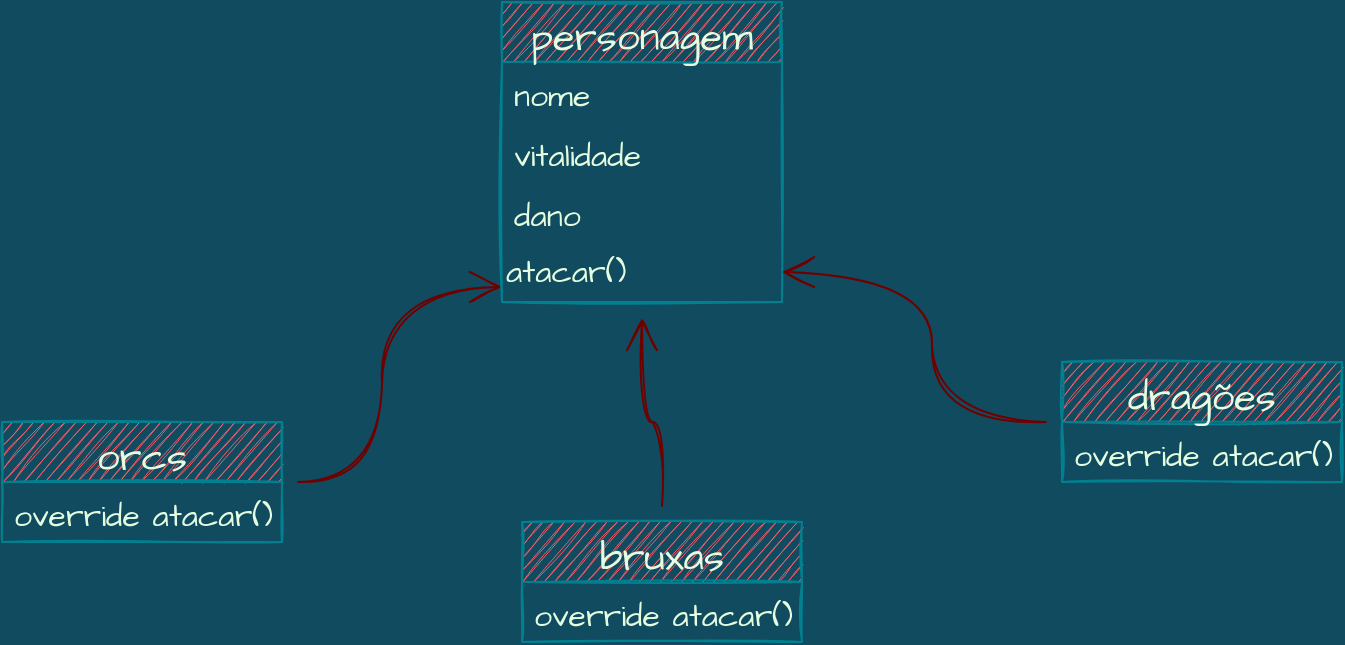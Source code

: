 <mxfile version="20.2.8" type="device"><diagram id="GRcz8OmOTno8LXHTJlXo" name="Page-1"><mxGraphModel dx="946" dy="574" grid="1" gridSize="10" guides="1" tooltips="1" connect="1" arrows="1" fold="1" page="1" pageScale="1" pageWidth="1654" pageHeight="1169" background="#114B5F" math="0" shadow="0"><root><mxCell id="0"/><mxCell id="1" parent="0"/><mxCell id="d_CKODXPXFGUEHHFCYeT-31" style="edgeStyle=orthogonalEdgeStyle;curved=1;rounded=0;sketch=1;hachureGap=4;orthogonalLoop=1;jettySize=auto;html=1;entryX=0;entryY=0.75;entryDx=0;entryDy=0;strokeColor=#6F0000;fontFamily=Architects Daughter;fontSource=https%3A%2F%2Ffonts.googleapis.com%2Fcss%3Ffamily%3DArchitects%2BDaughter;fontSize=20;fontColor=#E4FDE1;endArrow=open;startSize=14;endSize=14;sourcePerimeterSpacing=8;targetPerimeterSpacing=8;fillColor=#a20025;" edge="1" parent="1" source="d_CKODXPXFGUEHHFCYeT-6" target="d_CKODXPXFGUEHHFCYeT-26"><mxGeometry relative="1" as="geometry"/></mxCell><mxCell id="d_CKODXPXFGUEHHFCYeT-6" value="orcs" style="swimlane;fontStyle=0;childLayout=stackLayout;horizontal=1;startSize=30;horizontalStack=0;resizeParent=1;resizeParentMax=0;resizeLast=0;collapsible=1;marginBottom=0;sketch=1;hachureGap=4;strokeColor=#028090;fontFamily=Architects Daughter;fontSource=https%3A%2F%2Ffonts.googleapis.com%2Fcss%3Ffamily%3DArchitects%2BDaughter;fontSize=20;fontColor=#E4FDE1;fillColor=#F45B69;" vertex="1" parent="1"><mxGeometry x="60" y="220" width="140" height="60" as="geometry"/></mxCell><mxCell id="d_CKODXPXFGUEHHFCYeT-7" value="override atacar()" style="text;strokeColor=none;fillColor=none;align=left;verticalAlign=middle;spacingLeft=4;spacingRight=4;overflow=hidden;points=[[0,0.5],[1,0.5]];portConstraint=eastwest;rotatable=0;fontSize=16;sketch=1;hachureGap=4;fontFamily=Architects Daughter;fontSource=https%3A%2F%2Ffonts.googleapis.com%2Fcss%3Ffamily%3DArchitects%2BDaughter;fontColor=#E4FDE1;" vertex="1" parent="d_CKODXPXFGUEHHFCYeT-6"><mxGeometry y="30" width="140" height="30" as="geometry"/></mxCell><mxCell id="d_CKODXPXFGUEHHFCYeT-32" style="edgeStyle=orthogonalEdgeStyle;curved=1;rounded=0;sketch=1;hachureGap=4;orthogonalLoop=1;jettySize=auto;html=1;strokeColor=#6F0000;fontFamily=Architects Daughter;fontSource=https%3A%2F%2Ffonts.googleapis.com%2Fcss%3Ffamily%3DArchitects%2BDaughter;fontSize=20;fontColor=#E4FDE1;endArrow=open;startSize=14;endSize=14;sourcePerimeterSpacing=8;targetPerimeterSpacing=8;fillColor=#a20025;" edge="1" parent="1" source="d_CKODXPXFGUEHHFCYeT-10" target="d_CKODXPXFGUEHHFCYeT-26"><mxGeometry relative="1" as="geometry"/></mxCell><mxCell id="d_CKODXPXFGUEHHFCYeT-10" value="bruxas" style="swimlane;fontStyle=0;childLayout=stackLayout;horizontal=1;startSize=30;horizontalStack=0;resizeParent=1;resizeParentMax=0;resizeLast=0;collapsible=1;marginBottom=0;sketch=1;hachureGap=4;strokeColor=#028090;fontFamily=Architects Daughter;fontSource=https%3A%2F%2Ffonts.googleapis.com%2Fcss%3Ffamily%3DArchitects%2BDaughter;fontSize=20;fontColor=#E4FDE1;fillColor=#F45B69;" vertex="1" parent="1"><mxGeometry x="320" y="270" width="140" height="60" as="geometry"/></mxCell><mxCell id="d_CKODXPXFGUEHHFCYeT-11" value="override atacar()" style="text;strokeColor=none;fillColor=none;align=left;verticalAlign=middle;spacingLeft=4;spacingRight=4;overflow=hidden;points=[[0,0.5],[1,0.5]];portConstraint=eastwest;rotatable=0;fontSize=16;sketch=1;hachureGap=4;fontFamily=Architects Daughter;fontSource=https%3A%2F%2Ffonts.googleapis.com%2Fcss%3Ffamily%3DArchitects%2BDaughter;fontColor=#E4FDE1;" vertex="1" parent="d_CKODXPXFGUEHHFCYeT-10"><mxGeometry y="30" width="140" height="30" as="geometry"/></mxCell><mxCell id="d_CKODXPXFGUEHHFCYeT-21" value="personagem" style="swimlane;fontStyle=0;childLayout=stackLayout;horizontal=1;startSize=30;horizontalStack=0;resizeParent=1;resizeParentMax=0;resizeLast=0;collapsible=1;marginBottom=0;sketch=1;hachureGap=4;strokeColor=#028090;fontFamily=Architects Daughter;fontSource=https%3A%2F%2Ffonts.googleapis.com%2Fcss%3Ffamily%3DArchitects%2BDaughter;fontSize=20;fontColor=#E4FDE1;fillColor=#F45B69;" vertex="1" parent="1"><mxGeometry x="310" y="10" width="140" height="150" as="geometry"><mxRectangle x="310" y="10" width="150" height="40" as="alternateBounds"/></mxGeometry></mxCell><mxCell id="d_CKODXPXFGUEHHFCYeT-22" value="nome" style="text;strokeColor=none;fillColor=none;align=left;verticalAlign=middle;spacingLeft=4;spacingRight=4;overflow=hidden;points=[[0,0.5],[1,0.5]];portConstraint=eastwest;rotatable=0;fontSize=16;sketch=1;hachureGap=4;fontFamily=Architects Daughter;fontSource=https%3A%2F%2Ffonts.googleapis.com%2Fcss%3Ffamily%3DArchitects%2BDaughter;fontColor=#E4FDE1;" vertex="1" parent="d_CKODXPXFGUEHHFCYeT-21"><mxGeometry y="30" width="140" height="30" as="geometry"/></mxCell><mxCell id="d_CKODXPXFGUEHHFCYeT-23" value="vitalidade" style="text;strokeColor=none;fillColor=none;align=left;verticalAlign=middle;spacingLeft=4;spacingRight=4;overflow=hidden;points=[[0,0.5],[1,0.5]];portConstraint=eastwest;rotatable=0;fontSize=16;sketch=1;hachureGap=4;fontFamily=Architects Daughter;fontSource=https%3A%2F%2Ffonts.googleapis.com%2Fcss%3Ffamily%3DArchitects%2BDaughter;fontColor=#E4FDE1;" vertex="1" parent="d_CKODXPXFGUEHHFCYeT-21"><mxGeometry y="60" width="140" height="30" as="geometry"/></mxCell><mxCell id="d_CKODXPXFGUEHHFCYeT-24" value="dano" style="text;strokeColor=none;fillColor=none;align=left;verticalAlign=middle;spacingLeft=4;spacingRight=4;overflow=hidden;points=[[0,0.5],[1,0.5]];portConstraint=eastwest;rotatable=0;fontSize=16;sketch=1;hachureGap=4;fontFamily=Architects Daughter;fontSource=https%3A%2F%2Ffonts.googleapis.com%2Fcss%3Ffamily%3DArchitects%2BDaughter;fontColor=#E4FDE1;" vertex="1" parent="d_CKODXPXFGUEHHFCYeT-21"><mxGeometry y="90" width="140" height="30" as="geometry"/></mxCell><mxCell id="d_CKODXPXFGUEHHFCYeT-26" value="atacar()" style="text;html=1;strokeColor=none;fillColor=none;align=left;verticalAlign=middle;whiteSpace=wrap;rounded=0;sketch=1;hachureGap=4;fontFamily=Architects Daughter;fontSource=https%3A%2F%2Ffonts.googleapis.com%2Fcss%3Ffamily%3DArchitects%2BDaughter;fontSize=16;fontColor=#E4FDE1;" vertex="1" parent="d_CKODXPXFGUEHHFCYeT-21"><mxGeometry y="120" width="140" height="30" as="geometry"/></mxCell><mxCell id="d_CKODXPXFGUEHHFCYeT-33" style="edgeStyle=orthogonalEdgeStyle;curved=1;rounded=0;sketch=1;hachureGap=4;orthogonalLoop=1;jettySize=auto;html=1;entryX=1;entryY=0.5;entryDx=0;entryDy=0;strokeColor=#6F0000;fontFamily=Architects Daughter;fontSource=https%3A%2F%2Ffonts.googleapis.com%2Fcss%3Ffamily%3DArchitects%2BDaughter;fontSize=20;fontColor=#E4FDE1;endArrow=open;startSize=14;endSize=14;sourcePerimeterSpacing=8;targetPerimeterSpacing=8;fillColor=#a20025;" edge="1" parent="1" source="d_CKODXPXFGUEHHFCYeT-27" target="d_CKODXPXFGUEHHFCYeT-26"><mxGeometry relative="1" as="geometry"/></mxCell><mxCell id="d_CKODXPXFGUEHHFCYeT-27" value="dragões" style="swimlane;fontStyle=0;childLayout=stackLayout;horizontal=1;startSize=30;horizontalStack=0;resizeParent=1;resizeParentMax=0;resizeLast=0;collapsible=1;marginBottom=0;sketch=1;hachureGap=4;strokeColor=#028090;fontFamily=Architects Daughter;fontSource=https%3A%2F%2Ffonts.googleapis.com%2Fcss%3Ffamily%3DArchitects%2BDaughter;fontSize=20;fontColor=#E4FDE1;fillColor=#F45B69;" vertex="1" parent="1"><mxGeometry x="590" y="190" width="140" height="60" as="geometry"/></mxCell><mxCell id="d_CKODXPXFGUEHHFCYeT-28" value="override atacar()" style="text;strokeColor=none;fillColor=none;align=left;verticalAlign=middle;spacingLeft=4;spacingRight=4;overflow=hidden;points=[[0,0.5],[1,0.5]];portConstraint=eastwest;rotatable=0;fontSize=16;sketch=1;hachureGap=4;fontFamily=Architects Daughter;fontSource=https%3A%2F%2Ffonts.googleapis.com%2Fcss%3Ffamily%3DArchitects%2BDaughter;fontColor=#E4FDE1;" vertex="1" parent="d_CKODXPXFGUEHHFCYeT-27"><mxGeometry y="30" width="140" height="30" as="geometry"/></mxCell></root></mxGraphModel></diagram></mxfile>